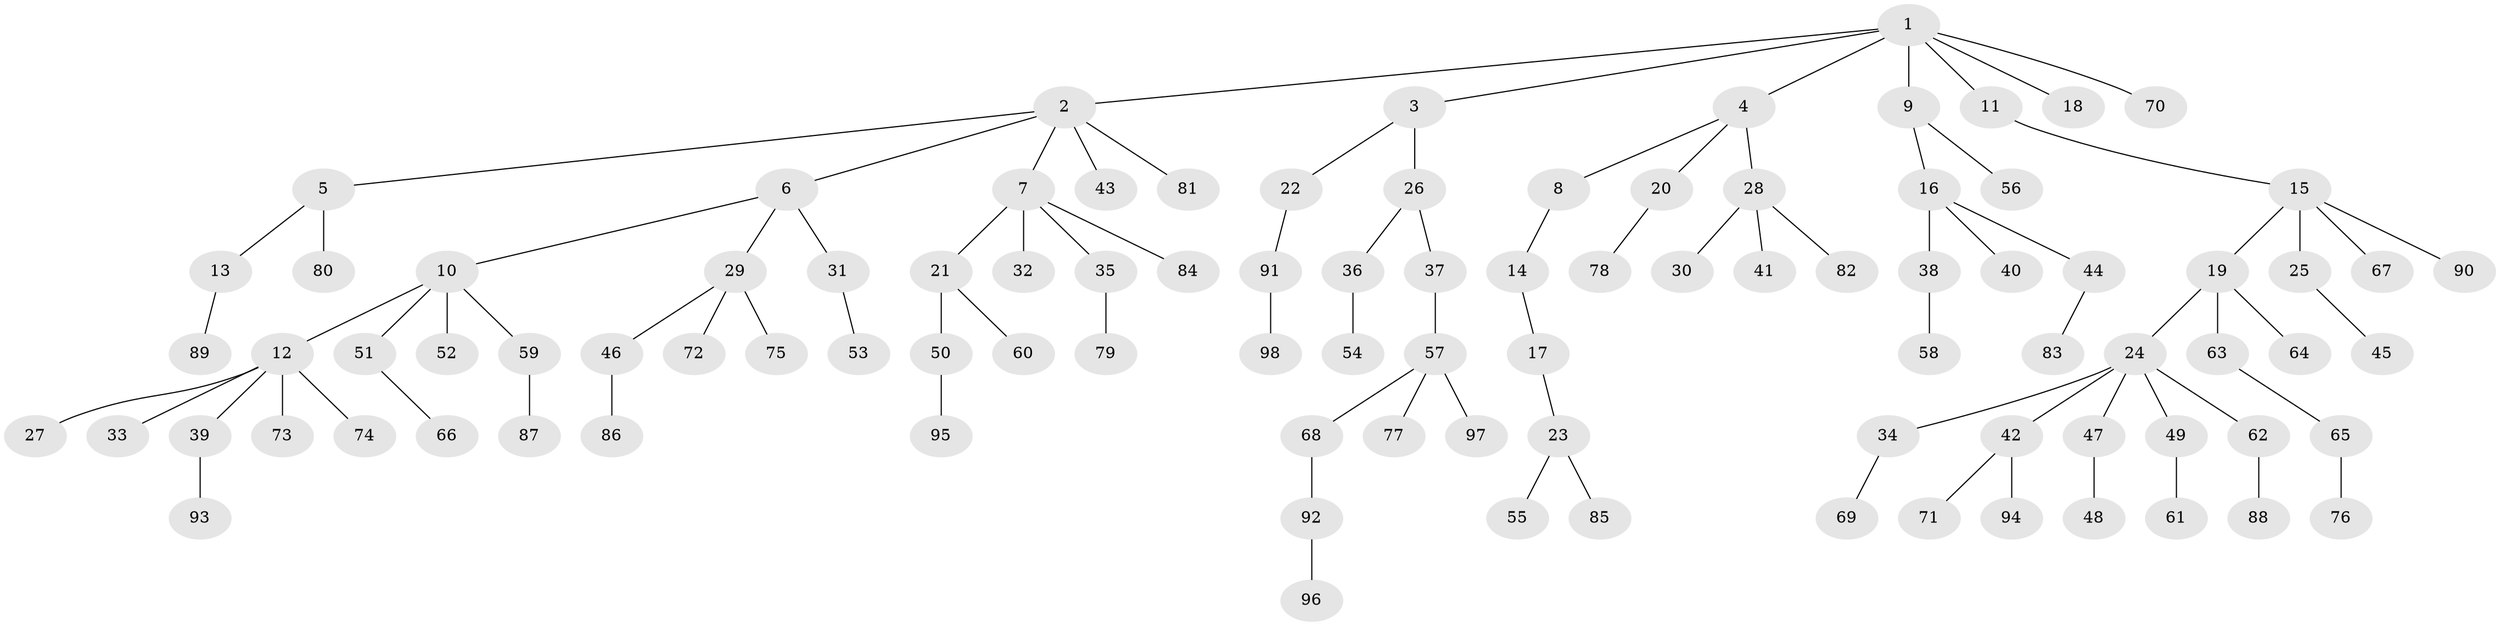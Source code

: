 // Generated by graph-tools (version 1.1) at 2025/02/03/09/25 03:02:30]
// undirected, 98 vertices, 97 edges
graph export_dot {
graph [start="1"]
  node [color=gray90,style=filled];
  1;
  2;
  3;
  4;
  5;
  6;
  7;
  8;
  9;
  10;
  11;
  12;
  13;
  14;
  15;
  16;
  17;
  18;
  19;
  20;
  21;
  22;
  23;
  24;
  25;
  26;
  27;
  28;
  29;
  30;
  31;
  32;
  33;
  34;
  35;
  36;
  37;
  38;
  39;
  40;
  41;
  42;
  43;
  44;
  45;
  46;
  47;
  48;
  49;
  50;
  51;
  52;
  53;
  54;
  55;
  56;
  57;
  58;
  59;
  60;
  61;
  62;
  63;
  64;
  65;
  66;
  67;
  68;
  69;
  70;
  71;
  72;
  73;
  74;
  75;
  76;
  77;
  78;
  79;
  80;
  81;
  82;
  83;
  84;
  85;
  86;
  87;
  88;
  89;
  90;
  91;
  92;
  93;
  94;
  95;
  96;
  97;
  98;
  1 -- 2;
  1 -- 3;
  1 -- 4;
  1 -- 9;
  1 -- 11;
  1 -- 18;
  1 -- 70;
  2 -- 5;
  2 -- 6;
  2 -- 7;
  2 -- 43;
  2 -- 81;
  3 -- 22;
  3 -- 26;
  4 -- 8;
  4 -- 20;
  4 -- 28;
  5 -- 13;
  5 -- 80;
  6 -- 10;
  6 -- 29;
  6 -- 31;
  7 -- 21;
  7 -- 32;
  7 -- 35;
  7 -- 84;
  8 -- 14;
  9 -- 16;
  9 -- 56;
  10 -- 12;
  10 -- 51;
  10 -- 52;
  10 -- 59;
  11 -- 15;
  12 -- 27;
  12 -- 33;
  12 -- 39;
  12 -- 73;
  12 -- 74;
  13 -- 89;
  14 -- 17;
  15 -- 19;
  15 -- 25;
  15 -- 67;
  15 -- 90;
  16 -- 38;
  16 -- 40;
  16 -- 44;
  17 -- 23;
  19 -- 24;
  19 -- 63;
  19 -- 64;
  20 -- 78;
  21 -- 50;
  21 -- 60;
  22 -- 91;
  23 -- 55;
  23 -- 85;
  24 -- 34;
  24 -- 42;
  24 -- 47;
  24 -- 49;
  24 -- 62;
  25 -- 45;
  26 -- 36;
  26 -- 37;
  28 -- 30;
  28 -- 41;
  28 -- 82;
  29 -- 46;
  29 -- 72;
  29 -- 75;
  31 -- 53;
  34 -- 69;
  35 -- 79;
  36 -- 54;
  37 -- 57;
  38 -- 58;
  39 -- 93;
  42 -- 71;
  42 -- 94;
  44 -- 83;
  46 -- 86;
  47 -- 48;
  49 -- 61;
  50 -- 95;
  51 -- 66;
  57 -- 68;
  57 -- 77;
  57 -- 97;
  59 -- 87;
  62 -- 88;
  63 -- 65;
  65 -- 76;
  68 -- 92;
  91 -- 98;
  92 -- 96;
}
